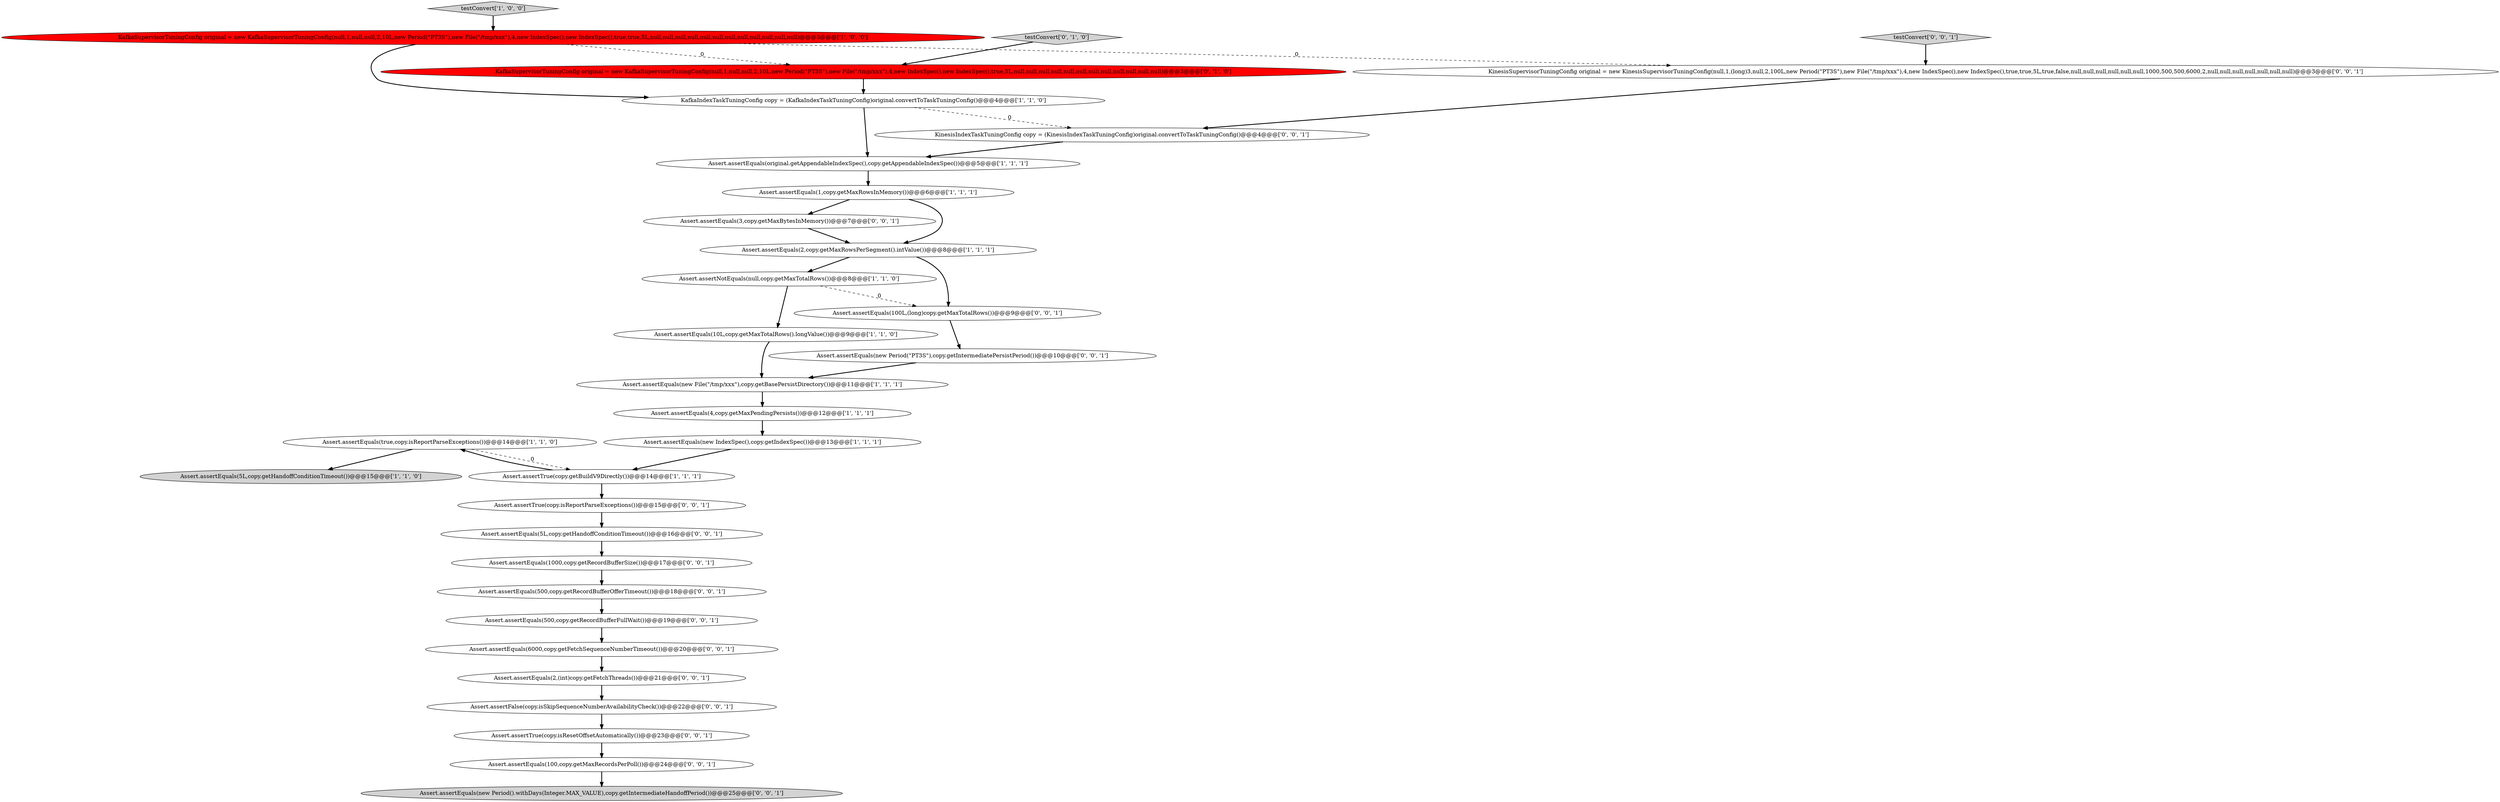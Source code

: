 digraph {
3 [style = filled, label = "Assert.assertEquals(true,copy.isReportParseExceptions())@@@14@@@['1', '1', '0']", fillcolor = white, shape = ellipse image = "AAA0AAABBB1BBB"];
23 [style = filled, label = "testConvert['0', '0', '1']", fillcolor = lightgray, shape = diamond image = "AAA0AAABBB3BBB"];
20 [style = filled, label = "KinesisIndexTaskTuningConfig copy = (KinesisIndexTaskTuningConfig)original.convertToTaskTuningConfig()@@@4@@@['0', '0', '1']", fillcolor = white, shape = ellipse image = "AAA0AAABBB3BBB"];
18 [style = filled, label = "Assert.assertEquals(100,copy.getMaxRecordsPerPoll())@@@24@@@['0', '0', '1']", fillcolor = white, shape = ellipse image = "AAA0AAABBB3BBB"];
13 [style = filled, label = "Assert.assertEquals(4,copy.getMaxPendingPersists())@@@12@@@['1', '1', '1']", fillcolor = white, shape = ellipse image = "AAA0AAABBB1BBB"];
6 [style = filled, label = "KafkaIndexTaskTuningConfig copy = (KafkaIndexTaskTuningConfig)original.convertToTaskTuningConfig()@@@4@@@['1', '1', '0']", fillcolor = white, shape = ellipse image = "AAA0AAABBB1BBB"];
14 [style = filled, label = "KafkaSupervisorTuningConfig original = new KafkaSupervisorTuningConfig(null,1,null,null,2,10L,new Period(\"PT3S\"),new File(\"/tmp/xxx\"),4,new IndexSpec(),new IndexSpec(),true,5L,null,null,null,null,null,null,null,null,null,null,null,null)@@@3@@@['0', '1', '0']", fillcolor = red, shape = ellipse image = "AAA1AAABBB2BBB"];
12 [style = filled, label = "Assert.assertNotEquals(null,copy.getMaxTotalRows())@@@8@@@['1', '1', '0']", fillcolor = white, shape = ellipse image = "AAA0AAABBB1BBB"];
16 [style = filled, label = "Assert.assertEquals(3,copy.getMaxBytesInMemory())@@@7@@@['0', '0', '1']", fillcolor = white, shape = ellipse image = "AAA0AAABBB3BBB"];
1 [style = filled, label = "Assert.assertTrue(copy.getBuildV9Directly())@@@14@@@['1', '1', '1']", fillcolor = white, shape = ellipse image = "AAA0AAABBB1BBB"];
8 [style = filled, label = "Assert.assertEquals(5L,copy.getHandoffConditionTimeout())@@@15@@@['1', '1', '0']", fillcolor = lightgray, shape = ellipse image = "AAA0AAABBB1BBB"];
25 [style = filled, label = "Assert.assertEquals(500,copy.getRecordBufferOfferTimeout())@@@18@@@['0', '0', '1']", fillcolor = white, shape = ellipse image = "AAA0AAABBB3BBB"];
26 [style = filled, label = "Assert.assertTrue(copy.isReportParseExceptions())@@@15@@@['0', '0', '1']", fillcolor = white, shape = ellipse image = "AAA0AAABBB3BBB"];
21 [style = filled, label = "Assert.assertEquals(new Period(\"PT3S\"),copy.getIntermediatePersistPeriod())@@@10@@@['0', '0', '1']", fillcolor = white, shape = ellipse image = "AAA0AAABBB3BBB"];
19 [style = filled, label = "KinesisSupervisorTuningConfig original = new KinesisSupervisorTuningConfig(null,1,(long)3,null,2,100L,new Period(\"PT3S\"),new File(\"/tmp/xxx\"),4,new IndexSpec(),new IndexSpec(),true,true,5L,true,false,null,null,null,null,null,null,1000,500,500,6000,2,null,null,null,null,null,null,null)@@@3@@@['0', '0', '1']", fillcolor = white, shape = ellipse image = "AAA0AAABBB3BBB"];
15 [style = filled, label = "testConvert['0', '1', '0']", fillcolor = lightgray, shape = diamond image = "AAA0AAABBB2BBB"];
4 [style = filled, label = "Assert.assertEquals(new File(\"/tmp/xxx\"),copy.getBasePersistDirectory())@@@11@@@['1', '1', '1']", fillcolor = white, shape = ellipse image = "AAA0AAABBB1BBB"];
30 [style = filled, label = "Assert.assertFalse(copy.isSkipSequenceNumberAvailabilityCheck())@@@22@@@['0', '0', '1']", fillcolor = white, shape = ellipse image = "AAA0AAABBB3BBB"];
5 [style = filled, label = "Assert.assertEquals(new IndexSpec(),copy.getIndexSpec())@@@13@@@['1', '1', '1']", fillcolor = white, shape = ellipse image = "AAA0AAABBB1BBB"];
10 [style = filled, label = "Assert.assertEquals(10L,copy.getMaxTotalRows().longValue())@@@9@@@['1', '1', '0']", fillcolor = white, shape = ellipse image = "AAA0AAABBB1BBB"];
17 [style = filled, label = "Assert.assertEquals(100L,(long)copy.getMaxTotalRows())@@@9@@@['0', '0', '1']", fillcolor = white, shape = ellipse image = "AAA0AAABBB3BBB"];
7 [style = filled, label = "Assert.assertEquals(2,copy.getMaxRowsPerSegment().intValue())@@@8@@@['1', '1', '1']", fillcolor = white, shape = ellipse image = "AAA0AAABBB1BBB"];
24 [style = filled, label = "Assert.assertEquals(2,(int)copy.getFetchThreads())@@@21@@@['0', '0', '1']", fillcolor = white, shape = ellipse image = "AAA0AAABBB3BBB"];
11 [style = filled, label = "KafkaSupervisorTuningConfig original = new KafkaSupervisorTuningConfig(null,1,null,null,2,10L,new Period(\"PT3S\"),new File(\"/tmp/xxx\"),4,new IndexSpec(),new IndexSpec(),true,true,5L,null,null,null,null,null,null,null,null,null,null,null,null)@@@3@@@['1', '0', '0']", fillcolor = red, shape = ellipse image = "AAA1AAABBB1BBB"];
22 [style = filled, label = "Assert.assertTrue(copy.isResetOffsetAutomatically())@@@23@@@['0', '0', '1']", fillcolor = white, shape = ellipse image = "AAA0AAABBB3BBB"];
29 [style = filled, label = "Assert.assertEquals(6000,copy.getFetchSequenceNumberTimeout())@@@20@@@['0', '0', '1']", fillcolor = white, shape = ellipse image = "AAA0AAABBB3BBB"];
32 [style = filled, label = "Assert.assertEquals(500,copy.getRecordBufferFullWait())@@@19@@@['0', '0', '1']", fillcolor = white, shape = ellipse image = "AAA0AAABBB3BBB"];
28 [style = filled, label = "Assert.assertEquals(1000,copy.getRecordBufferSize())@@@17@@@['0', '0', '1']", fillcolor = white, shape = ellipse image = "AAA0AAABBB3BBB"];
2 [style = filled, label = "Assert.assertEquals(original.getAppendableIndexSpec(),copy.getAppendableIndexSpec())@@@5@@@['1', '1', '1']", fillcolor = white, shape = ellipse image = "AAA0AAABBB1BBB"];
0 [style = filled, label = "testConvert['1', '0', '0']", fillcolor = lightgray, shape = diamond image = "AAA0AAABBB1BBB"];
27 [style = filled, label = "Assert.assertEquals(5L,copy.getHandoffConditionTimeout())@@@16@@@['0', '0', '1']", fillcolor = white, shape = ellipse image = "AAA0AAABBB3BBB"];
31 [style = filled, label = "Assert.assertEquals(new Period().withDays(Integer.MAX_VALUE),copy.getIntermediateHandoffPeriod())@@@25@@@['0', '0', '1']", fillcolor = lightgray, shape = ellipse image = "AAA0AAABBB3BBB"];
9 [style = filled, label = "Assert.assertEquals(1,copy.getMaxRowsInMemory())@@@6@@@['1', '1', '1']", fillcolor = white, shape = ellipse image = "AAA0AAABBB1BBB"];
18->31 [style = bold, label=""];
30->22 [style = bold, label=""];
7->17 [style = bold, label=""];
15->14 [style = bold, label=""];
7->12 [style = bold, label=""];
6->20 [style = dashed, label="0"];
3->1 [style = dashed, label="0"];
19->20 [style = bold, label=""];
27->28 [style = bold, label=""];
11->6 [style = bold, label=""];
4->13 [style = bold, label=""];
16->7 [style = bold, label=""];
1->3 [style = bold, label=""];
25->32 [style = bold, label=""];
12->17 [style = dashed, label="0"];
0->11 [style = bold, label=""];
2->9 [style = bold, label=""];
9->7 [style = bold, label=""];
1->26 [style = bold, label=""];
9->16 [style = bold, label=""];
24->30 [style = bold, label=""];
20->2 [style = bold, label=""];
6->2 [style = bold, label=""];
32->29 [style = bold, label=""];
5->1 [style = bold, label=""];
26->27 [style = bold, label=""];
12->10 [style = bold, label=""];
22->18 [style = bold, label=""];
11->19 [style = dashed, label="0"];
3->8 [style = bold, label=""];
23->19 [style = bold, label=""];
11->14 [style = dashed, label="0"];
13->5 [style = bold, label=""];
10->4 [style = bold, label=""];
28->25 [style = bold, label=""];
29->24 [style = bold, label=""];
17->21 [style = bold, label=""];
14->6 [style = bold, label=""];
21->4 [style = bold, label=""];
}
